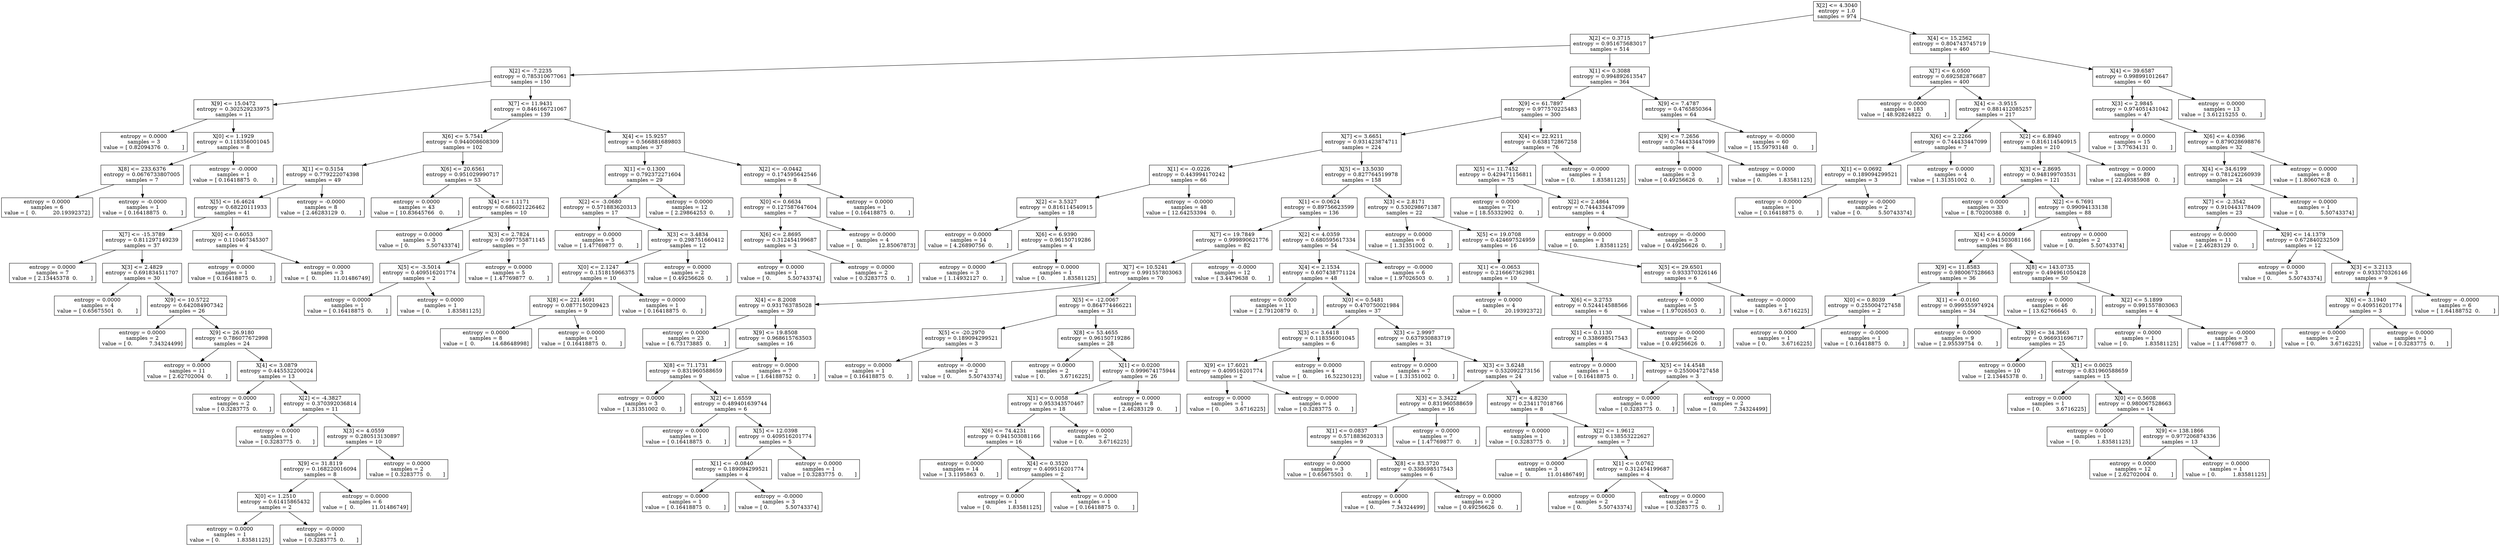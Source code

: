 digraph Tree {
0 [label="X[2] <= 4.3040\nentropy = 1.0\nsamples = 974", shape="box"] ;
1 [label="X[2] <= 0.3715\nentropy = 0.951675683017\nsamples = 514", shape="box"] ;
0 -> 1 ;
2 [label="X[2] <= -7.2235\nentropy = 0.785310677061\nsamples = 150", shape="box"] ;
1 -> 2 ;
3 [label="X[9] <= 15.0472\nentropy = 0.302529233975\nsamples = 11", shape="box"] ;
2 -> 3 ;
4 [label="entropy = 0.0000\nsamples = 3\nvalue = [ 0.82094376  0.        ]", shape="box"] ;
3 -> 4 ;
5 [label="X[0] <= 1.1929\nentropy = 0.118356001045\nsamples = 8", shape="box"] ;
3 -> 5 ;
6 [label="X[8] <= 233.6376\nentropy = 0.0676733807005\nsamples = 7", shape="box"] ;
5 -> 6 ;
7 [label="entropy = 0.0000\nsamples = 6\nvalue = [  0.          20.19392372]", shape="box"] ;
6 -> 7 ;
8 [label="entropy = -0.0000\nsamples = 1\nvalue = [ 0.16418875  0.        ]", shape="box"] ;
6 -> 8 ;
9 [label="entropy = -0.0000\nsamples = 1\nvalue = [ 0.16418875  0.        ]", shape="box"] ;
5 -> 9 ;
10 [label="X[7] <= 11.9431\nentropy = 0.846166721067\nsamples = 139", shape="box"] ;
2 -> 10 ;
11 [label="X[6] <= 5.7541\nentropy = 0.944008608309\nsamples = 102", shape="box"] ;
10 -> 11 ;
12 [label="X[1] <= 0.5154\nentropy = 0.779222074398\nsamples = 49", shape="box"] ;
11 -> 12 ;
13 [label="X[5] <= 16.4624\nentropy = 0.68220111933\nsamples = 41", shape="box"] ;
12 -> 13 ;
14 [label="X[7] <= -15.3789\nentropy = 0.811297149239\nsamples = 37", shape="box"] ;
13 -> 14 ;
15 [label="entropy = 0.0000\nsamples = 7\nvalue = [ 2.13445378  0.        ]", shape="box"] ;
14 -> 15 ;
16 [label="X[3] <= 2.4829\nentropy = 0.691834511707\nsamples = 30", shape="box"] ;
14 -> 16 ;
17 [label="entropy = 0.0000\nsamples = 4\nvalue = [ 0.65675501  0.        ]", shape="box"] ;
16 -> 17 ;
18 [label="X[9] <= 10.5722\nentropy = 0.642084907342\nsamples = 26", shape="box"] ;
16 -> 18 ;
19 [label="entropy = 0.0000\nsamples = 2\nvalue = [ 0.          7.34324499]", shape="box"] ;
18 -> 19 ;
20 [label="X[9] <= 26.9180\nentropy = 0.786077672998\nsamples = 24", shape="box"] ;
18 -> 20 ;
21 [label="entropy = 0.0000\nsamples = 11\nvalue = [ 2.62702004  0.        ]", shape="box"] ;
20 -> 21 ;
22 [label="X[4] <= 3.0879\nentropy = 0.445532200024\nsamples = 13", shape="box"] ;
20 -> 22 ;
23 [label="entropy = 0.0000\nsamples = 2\nvalue = [ 0.3283775  0.       ]", shape="box"] ;
22 -> 23 ;
24 [label="X[2] <= -4.3827\nentropy = 0.370392036814\nsamples = 11", shape="box"] ;
22 -> 24 ;
25 [label="entropy = 0.0000\nsamples = 1\nvalue = [ 0.3283775  0.       ]", shape="box"] ;
24 -> 25 ;
26 [label="X[3] <= 4.0559\nentropy = 0.280513130897\nsamples = 10", shape="box"] ;
24 -> 26 ;
27 [label="X[9] <= 31.8119\nentropy = 0.168220016094\nsamples = 8", shape="box"] ;
26 -> 27 ;
28 [label="X[0] <= 1.2510\nentropy = 0.61415865432\nsamples = 2", shape="box"] ;
27 -> 28 ;
29 [label="entropy = 0.0000\nsamples = 1\nvalue = [ 0.          1.83581125]", shape="box"] ;
28 -> 29 ;
30 [label="entropy = -0.0000\nsamples = 1\nvalue = [ 0.3283775  0.       ]", shape="box"] ;
28 -> 30 ;
31 [label="entropy = 0.0000\nsamples = 6\nvalue = [  0.          11.01486749]", shape="box"] ;
27 -> 31 ;
32 [label="entropy = 0.0000\nsamples = 2\nvalue = [ 0.3283775  0.       ]", shape="box"] ;
26 -> 32 ;
33 [label="X[0] <= 0.6053\nentropy = 0.110467345307\nsamples = 4", shape="box"] ;
13 -> 33 ;
34 [label="entropy = 0.0000\nsamples = 1\nvalue = [ 0.16418875  0.        ]", shape="box"] ;
33 -> 34 ;
35 [label="entropy = 0.0000\nsamples = 3\nvalue = [  0.          11.01486749]", shape="box"] ;
33 -> 35 ;
36 [label="entropy = -0.0000\nsamples = 8\nvalue = [ 2.46283129  0.        ]", shape="box"] ;
12 -> 36 ;
37 [label="X[6] <= 20.6561\nentropy = 0.951029990717\nsamples = 53", shape="box"] ;
11 -> 37 ;
38 [label="entropy = 0.0000\nsamples = 43\nvalue = [ 10.83645766   0.        ]", shape="box"] ;
37 -> 38 ;
39 [label="X[4] <= 1.1171\nentropy = 0.686021226462\nsamples = 10", shape="box"] ;
37 -> 39 ;
40 [label="entropy = 0.0000\nsamples = 3\nvalue = [ 0.          5.50743374]", shape="box"] ;
39 -> 40 ;
41 [label="X[3] <= 2.7824\nentropy = 0.997755871145\nsamples = 7", shape="box"] ;
39 -> 41 ;
42 [label="X[5] <= -3.5014\nentropy = 0.409516201774\nsamples = 2", shape="box"] ;
41 -> 42 ;
43 [label="entropy = 0.0000\nsamples = 1\nvalue = [ 0.16418875  0.        ]", shape="box"] ;
42 -> 43 ;
44 [label="entropy = 0.0000\nsamples = 1\nvalue = [ 0.          1.83581125]", shape="box"] ;
42 -> 44 ;
45 [label="entropy = 0.0000\nsamples = 5\nvalue = [ 1.47769877  0.        ]", shape="box"] ;
41 -> 45 ;
46 [label="X[4] <= 15.9257\nentropy = 0.566881689803\nsamples = 37", shape="box"] ;
10 -> 46 ;
47 [label="X[1] <= 0.1300\nentropy = 0.792372271604\nsamples = 29", shape="box"] ;
46 -> 47 ;
48 [label="X[2] <= -3.0680\nentropy = 0.571883620313\nsamples = 17", shape="box"] ;
47 -> 48 ;
49 [label="entropy = 0.0000\nsamples = 5\nvalue = [ 1.47769877  0.        ]", shape="box"] ;
48 -> 49 ;
50 [label="X[3] <= 3.4834\nentropy = 0.298751660412\nsamples = 12", shape="box"] ;
48 -> 50 ;
51 [label="X[0] <= 2.1247\nentropy = 0.151815966375\nsamples = 10", shape="box"] ;
50 -> 51 ;
52 [label="X[8] <= 221.4691\nentropy = 0.0877150209423\nsamples = 9", shape="box"] ;
51 -> 52 ;
53 [label="entropy = 0.0000\nsamples = 8\nvalue = [  0.          14.68648998]", shape="box"] ;
52 -> 53 ;
54 [label="entropy = 0.0000\nsamples = 1\nvalue = [ 0.16418875  0.        ]", shape="box"] ;
52 -> 54 ;
55 [label="entropy = 0.0000\nsamples = 1\nvalue = [ 0.16418875  0.        ]", shape="box"] ;
51 -> 55 ;
56 [label="entropy = 0.0000\nsamples = 2\nvalue = [ 0.49256626  0.        ]", shape="box"] ;
50 -> 56 ;
57 [label="entropy = 0.0000\nsamples = 12\nvalue = [ 2.29864253  0.        ]", shape="box"] ;
47 -> 57 ;
58 [label="X[2] <= -0.0442\nentropy = 0.174595642546\nsamples = 8", shape="box"] ;
46 -> 58 ;
59 [label="X[0] <= 0.6634\nentropy = 0.127587647604\nsamples = 7", shape="box"] ;
58 -> 59 ;
60 [label="X[6] <= 2.8695\nentropy = 0.312454199687\nsamples = 3", shape="box"] ;
59 -> 60 ;
61 [label="entropy = 0.0000\nsamples = 1\nvalue = [ 0.          5.50743374]", shape="box"] ;
60 -> 61 ;
62 [label="entropy = 0.0000\nsamples = 2\nvalue = [ 0.3283775  0.       ]", shape="box"] ;
60 -> 62 ;
63 [label="entropy = 0.0000\nsamples = 4\nvalue = [  0.          12.85067873]", shape="box"] ;
59 -> 63 ;
64 [label="entropy = 0.0000\nsamples = 1\nvalue = [ 0.16418875  0.        ]", shape="box"] ;
58 -> 64 ;
65 [label="X[1] <= 0.3088\nentropy = 0.994892613547\nsamples = 364", shape="box"] ;
1 -> 65 ;
66 [label="X[9] <= 61.7897\nentropy = 0.977570225483\nsamples = 300", shape="box"] ;
65 -> 66 ;
67 [label="X[7] <= 3.6651\nentropy = 0.931423874711\nsamples = 224", shape="box"] ;
66 -> 67 ;
68 [label="X[1] <= -0.0226\nentropy = 0.443994170242\nsamples = 66", shape="box"] ;
67 -> 68 ;
69 [label="X[2] <= 3.5327\nentropy = 0.816114540915\nsamples = 18", shape="box"] ;
68 -> 69 ;
70 [label="entropy = 0.0000\nsamples = 14\nvalue = [ 4.26890756  0.        ]", shape="box"] ;
69 -> 70 ;
71 [label="X[6] <= 6.9390\nentropy = 0.96150719286\nsamples = 4", shape="box"] ;
69 -> 71 ;
72 [label="entropy = 0.0000\nsamples = 3\nvalue = [ 1.14932127  0.        ]", shape="box"] ;
71 -> 72 ;
73 [label="entropy = 0.0000\nsamples = 1\nvalue = [ 0.          1.83581125]", shape="box"] ;
71 -> 73 ;
74 [label="entropy = -0.0000\nsamples = 48\nvalue = [ 12.64253394   0.        ]", shape="box"] ;
68 -> 74 ;
75 [label="X[5] <= 13.5030\nentropy = 0.827764519978\nsamples = 158", shape="box"] ;
67 -> 75 ;
76 [label="X[1] <= 0.0624\nentropy = 0.89756623599\nsamples = 136", shape="box"] ;
75 -> 76 ;
77 [label="X[7] <= 19.7849\nentropy = 0.999890621776\nsamples = 82", shape="box"] ;
76 -> 77 ;
78 [label="X[7] <= 10.5241\nentropy = 0.991557803063\nsamples = 70", shape="box"] ;
77 -> 78 ;
79 [label="X[4] <= 8.2008\nentropy = 0.931763785028\nsamples = 39", shape="box"] ;
78 -> 79 ;
80 [label="entropy = 0.0000\nsamples = 23\nvalue = [ 6.73173885  0.        ]", shape="box"] ;
79 -> 80 ;
81 [label="X[9] <= 19.8508\nentropy = 0.968615763503\nsamples = 16", shape="box"] ;
79 -> 81 ;
82 [label="X[8] <= 71.1731\nentropy = 0.831960588659\nsamples = 9", shape="box"] ;
81 -> 82 ;
83 [label="entropy = 0.0000\nsamples = 3\nvalue = [ 1.31351002  0.        ]", shape="box"] ;
82 -> 83 ;
84 [label="X[2] <= 1.6559\nentropy = 0.489401639744\nsamples = 6", shape="box"] ;
82 -> 84 ;
85 [label="entropy = 0.0000\nsamples = 1\nvalue = [ 0.16418875  0.        ]", shape="box"] ;
84 -> 85 ;
86 [label="X[5] <= 12.0398\nentropy = 0.409516201774\nsamples = 5", shape="box"] ;
84 -> 86 ;
87 [label="X[1] <= -0.0840\nentropy = 0.189094299521\nsamples = 4", shape="box"] ;
86 -> 87 ;
88 [label="entropy = 0.0000\nsamples = 1\nvalue = [ 0.16418875  0.        ]", shape="box"] ;
87 -> 88 ;
89 [label="entropy = -0.0000\nsamples = 3\nvalue = [ 0.          5.50743374]", shape="box"] ;
87 -> 89 ;
90 [label="entropy = 0.0000\nsamples = 1\nvalue = [ 0.3283775  0.       ]", shape="box"] ;
86 -> 90 ;
91 [label="entropy = 0.0000\nsamples = 7\nvalue = [ 1.64188752  0.        ]", shape="box"] ;
81 -> 91 ;
92 [label="X[5] <= -12.0067\nentropy = 0.864774466221\nsamples = 31", shape="box"] ;
78 -> 92 ;
93 [label="X[5] <= -20.2970\nentropy = 0.189094299521\nsamples = 3", shape="box"] ;
92 -> 93 ;
94 [label="entropy = 0.0000\nsamples = 1\nvalue = [ 0.16418875  0.        ]", shape="box"] ;
93 -> 94 ;
95 [label="entropy = -0.0000\nsamples = 2\nvalue = [ 0.          5.50743374]", shape="box"] ;
93 -> 95 ;
96 [label="X[8] <= 53.4655\nentropy = 0.96150719286\nsamples = 28", shape="box"] ;
92 -> 96 ;
97 [label="entropy = 0.0000\nsamples = 2\nvalue = [ 0.         3.6716225]", shape="box"] ;
96 -> 97 ;
98 [label="X[1] <= 0.0200\nentropy = 0.999674175944\nsamples = 26", shape="box"] ;
96 -> 98 ;
99 [label="X[1] <= 0.0058\nentropy = 0.953343570467\nsamples = 18", shape="box"] ;
98 -> 99 ;
100 [label="X[6] <= 74.4231\nentropy = 0.941503081166\nsamples = 16", shape="box"] ;
99 -> 100 ;
101 [label="entropy = 0.0000\nsamples = 14\nvalue = [ 3.1195863  0.       ]", shape="box"] ;
100 -> 101 ;
102 [label="X[4] <= 0.3520\nentropy = 0.409516201774\nsamples = 2", shape="box"] ;
100 -> 102 ;
103 [label="entropy = 0.0000\nsamples = 1\nvalue = [ 0.          1.83581125]", shape="box"] ;
102 -> 103 ;
104 [label="entropy = 0.0000\nsamples = 1\nvalue = [ 0.16418875  0.        ]", shape="box"] ;
102 -> 104 ;
105 [label="entropy = 0.0000\nsamples = 2\nvalue = [ 0.         3.6716225]", shape="box"] ;
99 -> 105 ;
106 [label="entropy = 0.0000\nsamples = 8\nvalue = [ 2.46283129  0.        ]", shape="box"] ;
98 -> 106 ;
107 [label="entropy = -0.0000\nsamples = 12\nvalue = [ 3.4479638  0.       ]", shape="box"] ;
77 -> 107 ;
108 [label="X[2] <= 4.0359\nentropy = 0.680595617334\nsamples = 54", shape="box"] ;
76 -> 108 ;
109 [label="X[4] <= 2.1534\nentropy = 0.607438771124\nsamples = 48", shape="box"] ;
108 -> 109 ;
110 [label="entropy = 0.0000\nsamples = 11\nvalue = [ 2.79120879  0.        ]", shape="box"] ;
109 -> 110 ;
111 [label="X[0] <= 0.5481\nentropy = 0.470750021984\nsamples = 37", shape="box"] ;
109 -> 111 ;
112 [label="X[3] <= 3.6418\nentropy = 0.118356001045\nsamples = 6", shape="box"] ;
111 -> 112 ;
113 [label="X[9] <= 17.6021\nentropy = 0.409516201774\nsamples = 2", shape="box"] ;
112 -> 113 ;
114 [label="entropy = 0.0000\nsamples = 1\nvalue = [ 0.         3.6716225]", shape="box"] ;
113 -> 114 ;
115 [label="entropy = 0.0000\nsamples = 1\nvalue = [ 0.3283775  0.       ]", shape="box"] ;
113 -> 115 ;
116 [label="entropy = 0.0000\nsamples = 4\nvalue = [  0.          16.52230123]", shape="box"] ;
112 -> 116 ;
117 [label="X[3] <= 2.9997\nentropy = 0.637930883719\nsamples = 31", shape="box"] ;
111 -> 117 ;
118 [label="entropy = 0.0000\nsamples = 7\nvalue = [ 1.31351002  0.        ]", shape="box"] ;
117 -> 118 ;
119 [label="X[3] <= 3.6248\nentropy = 0.532092273156\nsamples = 24", shape="box"] ;
117 -> 119 ;
120 [label="X[3] <= 3.3422\nentropy = 0.831960588659\nsamples = 16", shape="box"] ;
119 -> 120 ;
121 [label="X[1] <= 0.0837\nentropy = 0.571883620313\nsamples = 9", shape="box"] ;
120 -> 121 ;
122 [label="entropy = 0.0000\nsamples = 3\nvalue = [ 0.65675501  0.        ]", shape="box"] ;
121 -> 122 ;
123 [label="X[8] <= 83.3720\nentropy = 0.338698517543\nsamples = 6", shape="box"] ;
121 -> 123 ;
124 [label="entropy = 0.0000\nsamples = 4\nvalue = [ 0.          7.34324499]", shape="box"] ;
123 -> 124 ;
125 [label="entropy = 0.0000\nsamples = 2\nvalue = [ 0.49256626  0.        ]", shape="box"] ;
123 -> 125 ;
126 [label="entropy = 0.0000\nsamples = 7\nvalue = [ 1.47769877  0.        ]", shape="box"] ;
120 -> 126 ;
127 [label="X[7] <= 4.8230\nentropy = 0.234117018766\nsamples = 8", shape="box"] ;
119 -> 127 ;
128 [label="entropy = 0.0000\nsamples = 1\nvalue = [ 0.3283775  0.       ]", shape="box"] ;
127 -> 128 ;
129 [label="X[2] <= 1.9612\nentropy = 0.138553222627\nsamples = 7", shape="box"] ;
127 -> 129 ;
130 [label="entropy = 0.0000\nsamples = 3\nvalue = [  0.          11.01486749]", shape="box"] ;
129 -> 130 ;
131 [label="X[1] <= 0.0762\nentropy = 0.312454199687\nsamples = 4", shape="box"] ;
129 -> 131 ;
132 [label="entropy = 0.0000\nsamples = 2\nvalue = [ 0.          5.50743374]", shape="box"] ;
131 -> 132 ;
133 [label="entropy = 0.0000\nsamples = 2\nvalue = [ 0.3283775  0.       ]", shape="box"] ;
131 -> 133 ;
134 [label="entropy = -0.0000\nsamples = 6\nvalue = [ 1.97026503  0.        ]", shape="box"] ;
108 -> 134 ;
135 [label="X[3] <= 2.8171\nentropy = 0.530298671387\nsamples = 22", shape="box"] ;
75 -> 135 ;
136 [label="entropy = 0.0000\nsamples = 6\nvalue = [ 1.31351002  0.        ]", shape="box"] ;
135 -> 136 ;
137 [label="X[5] <= 19.0708\nentropy = 0.424697524959\nsamples = 16", shape="box"] ;
135 -> 137 ;
138 [label="X[1] <= -0.0653\nentropy = 0.216667362981\nsamples = 10", shape="box"] ;
137 -> 138 ;
139 [label="entropy = 0.0000\nsamples = 4\nvalue = [  0.          20.19392372]", shape="box"] ;
138 -> 139 ;
140 [label="X[6] <= 3.2753\nentropy = 0.524414588566\nsamples = 6", shape="box"] ;
138 -> 140 ;
141 [label="X[1] <= 0.1130\nentropy = 0.338698517543\nsamples = 4", shape="box"] ;
140 -> 141 ;
142 [label="entropy = 0.0000\nsamples = 1\nvalue = [ 0.16418875  0.        ]", shape="box"] ;
141 -> 142 ;
143 [label="X[5] <= 14.4548\nentropy = 0.255004727458\nsamples = 3", shape="box"] ;
141 -> 143 ;
144 [label="entropy = 0.0000\nsamples = 1\nvalue = [ 0.3283775  0.       ]", shape="box"] ;
143 -> 144 ;
145 [label="entropy = 0.0000\nsamples = 2\nvalue = [ 0.          7.34324499]", shape="box"] ;
143 -> 145 ;
146 [label="entropy = -0.0000\nsamples = 2\nvalue = [ 0.49256626  0.        ]", shape="box"] ;
140 -> 146 ;
147 [label="X[5] <= 29.6501\nentropy = 0.933370326146\nsamples = 6", shape="box"] ;
137 -> 147 ;
148 [label="entropy = 0.0000\nsamples = 5\nvalue = [ 1.97026503  0.        ]", shape="box"] ;
147 -> 148 ;
149 [label="entropy = -0.0000\nsamples = 1\nvalue = [ 0.         3.6716225]", shape="box"] ;
147 -> 149 ;
150 [label="X[4] <= 22.9211\nentropy = 0.638172867258\nsamples = 76", shape="box"] ;
66 -> 150 ;
151 [label="X[5] <= 11.7452\nentropy = 0.429471156811\nsamples = 75", shape="box"] ;
150 -> 151 ;
152 [label="entropy = 0.0000\nsamples = 71\nvalue = [ 18.55332902   0.        ]", shape="box"] ;
151 -> 152 ;
153 [label="X[2] <= 2.4864\nentropy = 0.744433447099\nsamples = 4", shape="box"] ;
151 -> 153 ;
154 [label="entropy = 0.0000\nsamples = 1\nvalue = [ 0.          1.83581125]", shape="box"] ;
153 -> 154 ;
155 [label="entropy = -0.0000\nsamples = 3\nvalue = [ 0.49256626  0.        ]", shape="box"] ;
153 -> 155 ;
156 [label="entropy = -0.0000\nsamples = 1\nvalue = [ 0.          1.83581125]", shape="box"] ;
150 -> 156 ;
157 [label="X[9] <= 7.4787\nentropy = 0.4765850364\nsamples = 64", shape="box"] ;
65 -> 157 ;
158 [label="X[9] <= 7.2656\nentropy = 0.744433447099\nsamples = 4", shape="box"] ;
157 -> 158 ;
159 [label="entropy = 0.0000\nsamples = 3\nvalue = [ 0.49256626  0.        ]", shape="box"] ;
158 -> 159 ;
160 [label="entropy = 0.0000\nsamples = 1\nvalue = [ 0.          1.83581125]", shape="box"] ;
158 -> 160 ;
161 [label="entropy = -0.0000\nsamples = 60\nvalue = [ 15.59793148   0.        ]", shape="box"] ;
157 -> 161 ;
162 [label="X[4] <= 15.2562\nentropy = 0.804743745719\nsamples = 460", shape="box"] ;
0 -> 162 ;
163 [label="X[7] <= 6.0500\nentropy = 0.692582876687\nsamples = 400", shape="box"] ;
162 -> 163 ;
164 [label="entropy = 0.0000\nsamples = 183\nvalue = [ 48.92824822   0.        ]", shape="box"] ;
163 -> 164 ;
165 [label="X[4] <= -3.9515\nentropy = 0.881412085257\nsamples = 217", shape="box"] ;
163 -> 165 ;
166 [label="X[6] <= 2.2266\nentropy = 0.744433447099\nsamples = 7", shape="box"] ;
165 -> 166 ;
167 [label="X[1] <= 0.0692\nentropy = 0.189094299521\nsamples = 3", shape="box"] ;
166 -> 167 ;
168 [label="entropy = 0.0000\nsamples = 1\nvalue = [ 0.16418875  0.        ]", shape="box"] ;
167 -> 168 ;
169 [label="entropy = -0.0000\nsamples = 2\nvalue = [ 0.          5.50743374]", shape="box"] ;
167 -> 169 ;
170 [label="entropy = 0.0000\nsamples = 4\nvalue = [ 1.31351002  0.        ]", shape="box"] ;
166 -> 170 ;
171 [label="X[2] <= 6.8940\nentropy = 0.816114540915\nsamples = 210", shape="box"] ;
165 -> 171 ;
172 [label="X[3] <= 2.8695\nentropy = 0.948199703531\nsamples = 121", shape="box"] ;
171 -> 172 ;
173 [label="entropy = 0.0000\nsamples = 33\nvalue = [ 8.70200388  0.        ]", shape="box"] ;
172 -> 173 ;
174 [label="X[2] <= 6.7691\nentropy = 0.99094133138\nsamples = 88", shape="box"] ;
172 -> 174 ;
175 [label="X[4] <= 4.0009\nentropy = 0.941503081166\nsamples = 86", shape="box"] ;
174 -> 175 ;
176 [label="X[9] <= 11.8583\nentropy = 0.980067528663\nsamples = 36", shape="box"] ;
175 -> 176 ;
177 [label="X[0] <= 0.8039\nentropy = 0.255004727458\nsamples = 2", shape="box"] ;
176 -> 177 ;
178 [label="entropy = 0.0000\nsamples = 1\nvalue = [ 0.         3.6716225]", shape="box"] ;
177 -> 178 ;
179 [label="entropy = -0.0000\nsamples = 1\nvalue = [ 0.16418875  0.        ]", shape="box"] ;
177 -> 179 ;
180 [label="X[1] <= -0.0160\nentropy = 0.999555974924\nsamples = 34", shape="box"] ;
176 -> 180 ;
181 [label="entropy = 0.0000\nsamples = 9\nvalue = [ 2.95539754  0.        ]", shape="box"] ;
180 -> 181 ;
182 [label="X[9] <= 34.3663\nentropy = 0.966931696717\nsamples = 25", shape="box"] ;
180 -> 182 ;
183 [label="entropy = 0.0000\nsamples = 10\nvalue = [ 2.13445378  0.        ]", shape="box"] ;
182 -> 183 ;
184 [label="X[1] <= 0.0025\nentropy = 0.831960588659\nsamples = 15", shape="box"] ;
182 -> 184 ;
185 [label="entropy = 0.0000\nsamples = 1\nvalue = [ 0.         3.6716225]", shape="box"] ;
184 -> 185 ;
186 [label="X[0] <= 0.5608\nentropy = 0.980067528663\nsamples = 14", shape="box"] ;
184 -> 186 ;
187 [label="entropy = 0.0000\nsamples = 1\nvalue = [ 0.          1.83581125]", shape="box"] ;
186 -> 187 ;
188 [label="X[9] <= 138.1866\nentropy = 0.977206874336\nsamples = 13", shape="box"] ;
186 -> 188 ;
189 [label="entropy = 0.0000\nsamples = 12\nvalue = [ 2.62702004  0.        ]", shape="box"] ;
188 -> 189 ;
190 [label="entropy = 0.0000\nsamples = 1\nvalue = [ 0.          1.83581125]", shape="box"] ;
188 -> 190 ;
191 [label="X[8] <= 143.0735\nentropy = 0.494961050428\nsamples = 50", shape="box"] ;
175 -> 191 ;
192 [label="entropy = 0.0000\nsamples = 46\nvalue = [ 13.62766645   0.        ]", shape="box"] ;
191 -> 192 ;
193 [label="X[2] <= 5.1899\nentropy = 0.991557803063\nsamples = 4", shape="box"] ;
191 -> 193 ;
194 [label="entropy = 0.0000\nsamples = 1\nvalue = [ 0.          1.83581125]", shape="box"] ;
193 -> 194 ;
195 [label="entropy = -0.0000\nsamples = 3\nvalue = [ 1.47769877  0.        ]", shape="box"] ;
193 -> 195 ;
196 [label="entropy = 0.0000\nsamples = 2\nvalue = [ 0.          5.50743374]", shape="box"] ;
174 -> 196 ;
197 [label="entropy = 0.0000\nsamples = 89\nvalue = [ 22.49385908   0.        ]", shape="box"] ;
171 -> 197 ;
198 [label="X[4] <= 39.6587\nentropy = 0.998991012647\nsamples = 60", shape="box"] ;
162 -> 198 ;
199 [label="X[3] <= 2.9845\nentropy = 0.974051431042\nsamples = 47", shape="box"] ;
198 -> 199 ;
200 [label="entropy = 0.0000\nsamples = 15\nvalue = [ 3.77634131  0.        ]", shape="box"] ;
199 -> 200 ;
201 [label="X[6] <= 4.0396\nentropy = 0.879028698876\nsamples = 32", shape="box"] ;
199 -> 201 ;
202 [label="X[4] <= 34.6199\nentropy = 0.781242260939\nsamples = 24", shape="box"] ;
201 -> 202 ;
203 [label="X[7] <= -2.3542\nentropy = 0.910443178409\nsamples = 23", shape="box"] ;
202 -> 203 ;
204 [label="entropy = 0.0000\nsamples = 11\nvalue = [ 2.46283129  0.        ]", shape="box"] ;
203 -> 204 ;
205 [label="X[9] <= 14.1379\nentropy = 0.672840232509\nsamples = 12", shape="box"] ;
203 -> 205 ;
206 [label="entropy = 0.0000\nsamples = 3\nvalue = [ 0.          5.50743374]", shape="box"] ;
205 -> 206 ;
207 [label="X[3] <= 3.2113\nentropy = 0.933370326146\nsamples = 9", shape="box"] ;
205 -> 207 ;
208 [label="X[6] <= 3.1940\nentropy = 0.409516201774\nsamples = 3", shape="box"] ;
207 -> 208 ;
209 [label="entropy = 0.0000\nsamples = 2\nvalue = [ 0.         3.6716225]", shape="box"] ;
208 -> 209 ;
210 [label="entropy = 0.0000\nsamples = 1\nvalue = [ 0.3283775  0.       ]", shape="box"] ;
208 -> 210 ;
211 [label="entropy = -0.0000\nsamples = 6\nvalue = [ 1.64188752  0.        ]", shape="box"] ;
207 -> 211 ;
212 [label="entropy = 0.0000\nsamples = 1\nvalue = [ 0.          5.50743374]", shape="box"] ;
202 -> 212 ;
213 [label="entropy = 0.0000\nsamples = 8\nvalue = [ 1.80607628  0.        ]", shape="box"] ;
201 -> 213 ;
214 [label="entropy = 0.0000\nsamples = 13\nvalue = [ 3.61215255  0.        ]", shape="box"] ;
198 -> 214 ;
}